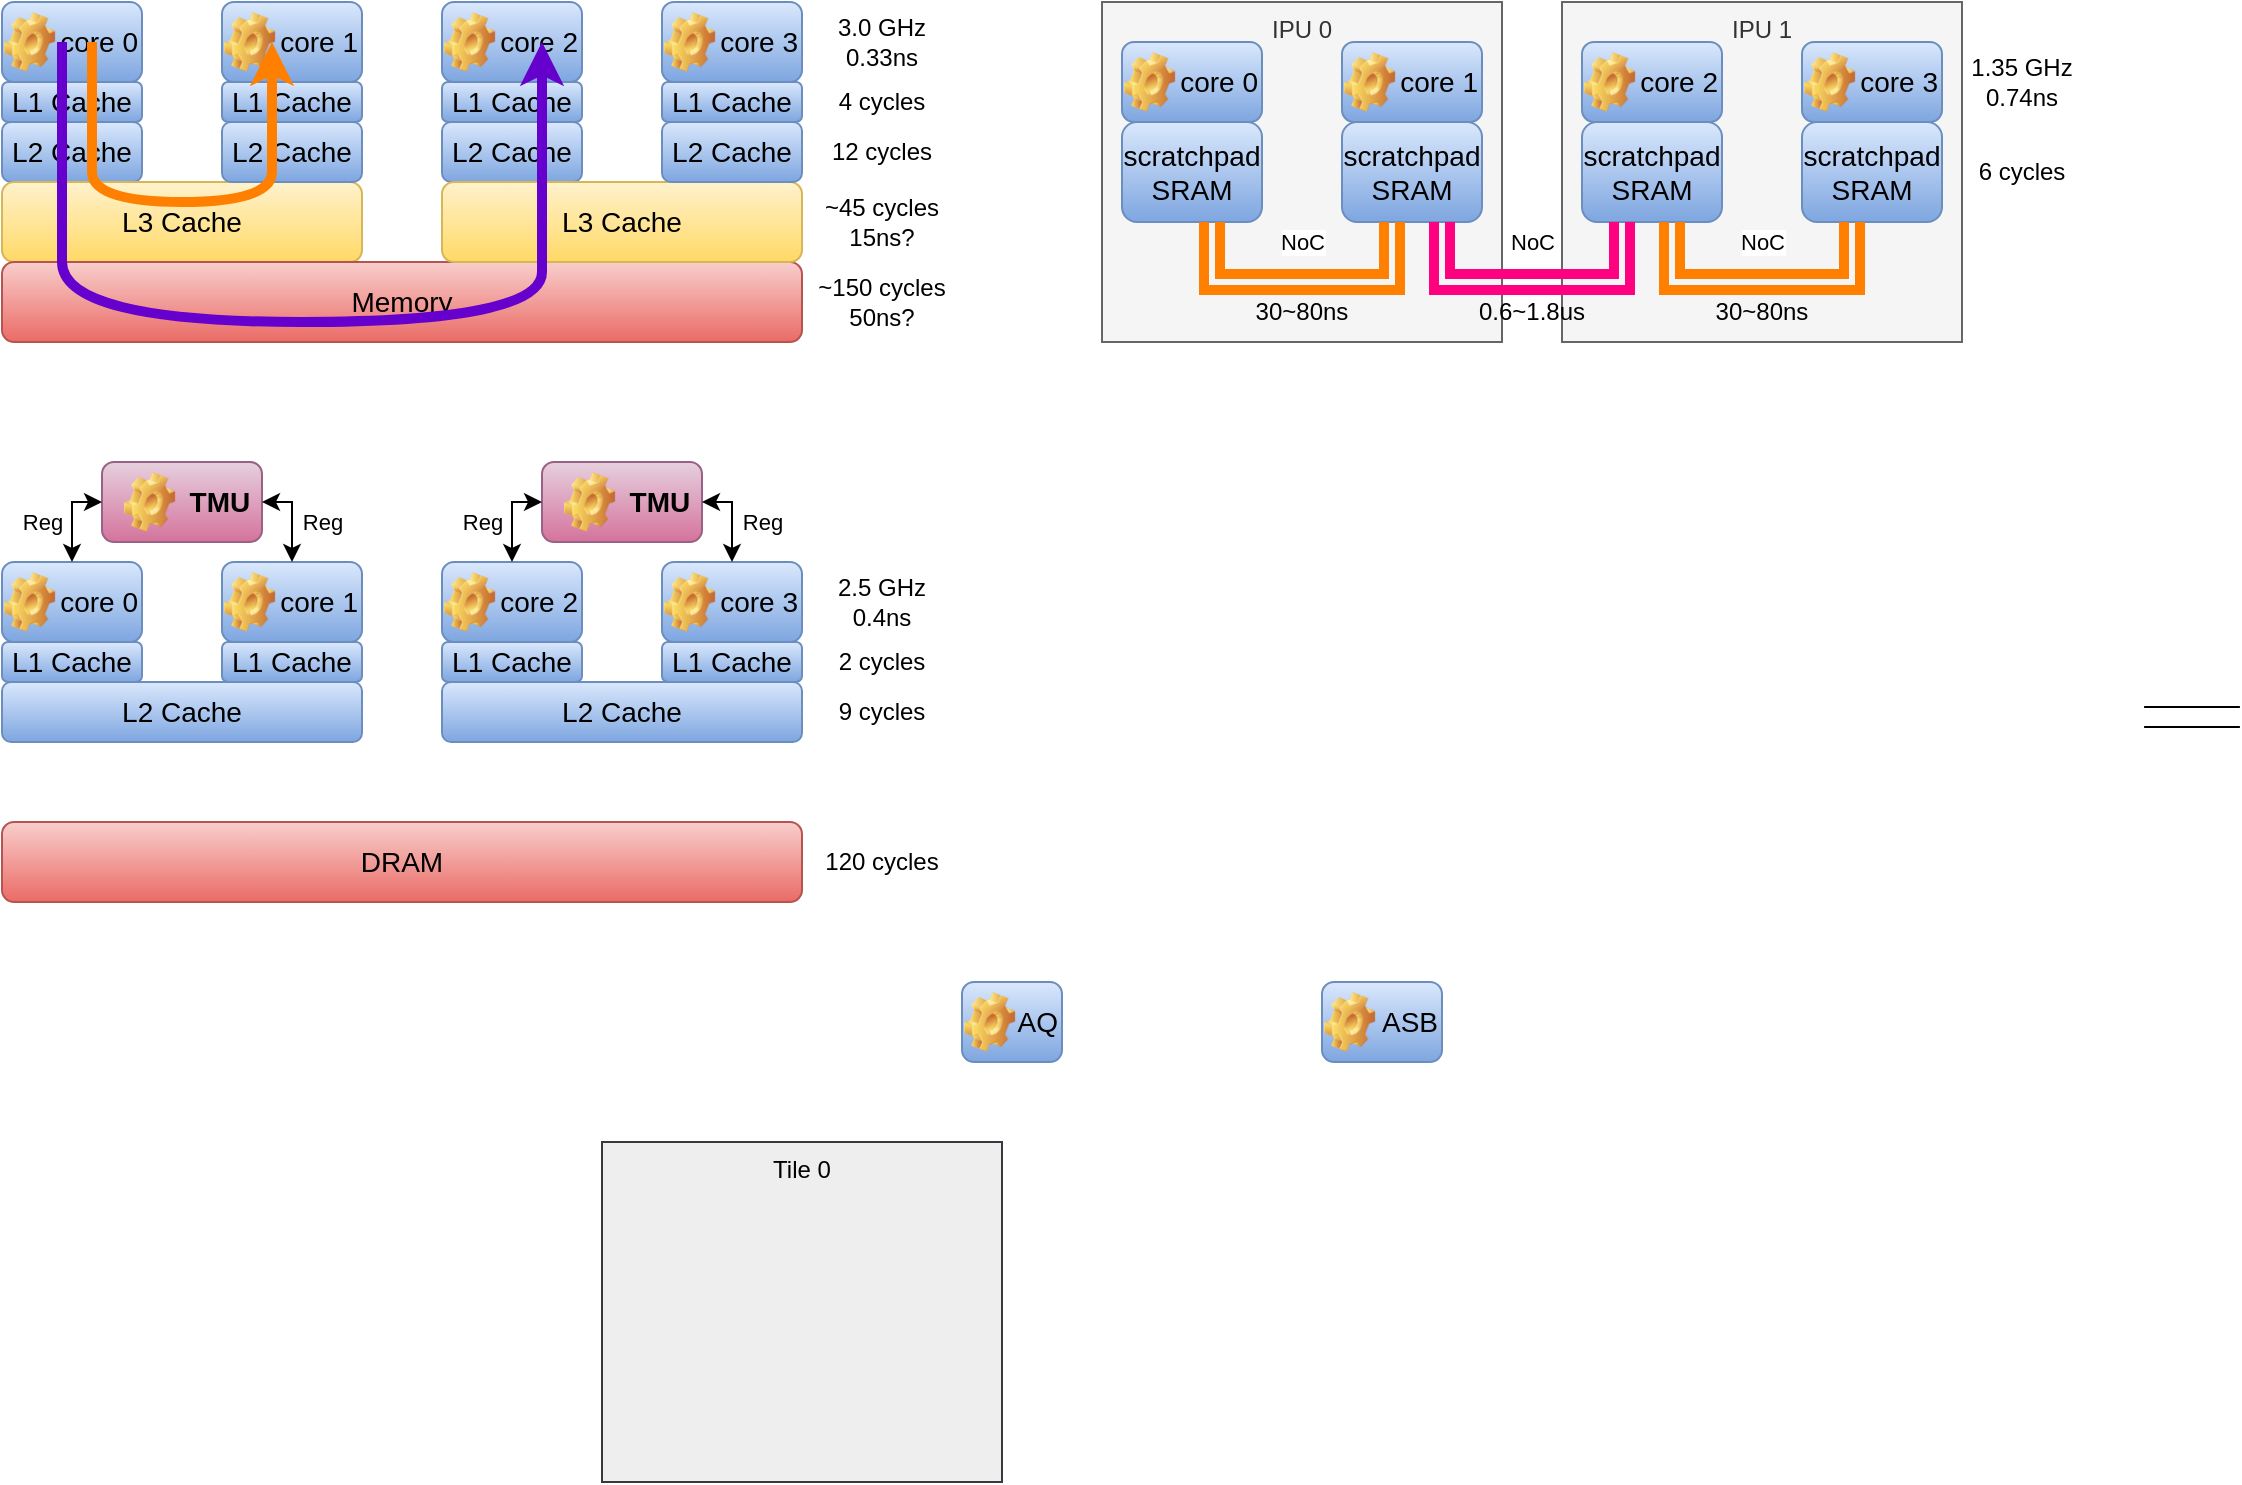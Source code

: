 <mxfile version="24.7.7">
  <diagram name="第 1 页" id="pUntowRnoI_7Z-hXx59B">
    <mxGraphModel dx="1195" dy="615" grid="1" gridSize="10" guides="1" tooltips="1" connect="1" arrows="1" fold="1" page="1" pageScale="1" pageWidth="1169" pageHeight="827" math="0" shadow="0">
      <root>
        <mxCell id="0" />
        <mxCell id="1" parent="0" />
        <mxCell id="2Wx2unt4PNLrUicuaQ1I-90" value="IPU 1" style="rounded=0;whiteSpace=wrap;html=1;verticalAlign=top;fillColor=#f5f5f5;fontColor=#333333;strokeColor=#666666;" vertex="1" parent="1">
          <mxGeometry x="820" y="80" width="200" height="170" as="geometry" />
        </mxCell>
        <mxCell id="2Wx2unt4PNLrUicuaQ1I-89" value="IPU 0" style="rounded=0;whiteSpace=wrap;html=1;verticalAlign=top;fillColor=#f5f5f5;fontColor=#333333;strokeColor=#666666;" vertex="1" parent="1">
          <mxGeometry x="590" y="80" width="200" height="170" as="geometry" />
        </mxCell>
        <mxCell id="2Wx2unt4PNLrUicuaQ1I-2" value="L1 Cache" style="rounded=1;whiteSpace=wrap;html=1;fillColor=#dae8fc;gradientColor=#7ea6e0;strokeColor=#6c8ebf;fontSize=14;" vertex="1" parent="1">
          <mxGeometry x="40" y="120" width="70" height="20" as="geometry" />
        </mxCell>
        <mxCell id="2Wx2unt4PNLrUicuaQ1I-3" value="L2 Cache" style="rounded=1;whiteSpace=wrap;html=1;fillColor=#dae8fc;gradientColor=#7ea6e0;strokeColor=#6c8ebf;fontSize=14;" vertex="1" parent="1">
          <mxGeometry x="40" y="140" width="70" height="30" as="geometry" />
        </mxCell>
        <mxCell id="2Wx2unt4PNLrUicuaQ1I-4" value="L3 Cache" style="rounded=1;whiteSpace=wrap;html=1;fontSize=14;fillColor=#fff2cc;gradientColor=#ffd966;strokeColor=#d6b656;" vertex="1" parent="1">
          <mxGeometry x="40" y="170" width="180" height="40" as="geometry" />
        </mxCell>
        <mxCell id="2Wx2unt4PNLrUicuaQ1I-5" value="L1 Cache" style="rounded=1;whiteSpace=wrap;html=1;fillColor=#dae8fc;gradientColor=#7ea6e0;strokeColor=#6c8ebf;fontSize=14;" vertex="1" parent="1">
          <mxGeometry x="150" y="120" width="70" height="20" as="geometry" />
        </mxCell>
        <mxCell id="2Wx2unt4PNLrUicuaQ1I-7" value="L2 Cache" style="rounded=1;whiteSpace=wrap;html=1;fillColor=#dae8fc;gradientColor=#7ea6e0;strokeColor=#6c8ebf;fontSize=14;" vertex="1" parent="1">
          <mxGeometry x="150" y="140" width="70" height="30" as="geometry" />
        </mxCell>
        <mxCell id="2Wx2unt4PNLrUicuaQ1I-8" value="Memory" style="rounded=1;whiteSpace=wrap;html=1;fontSize=14;fillColor=#f8cecc;gradientColor=#ea6b66;strokeColor=#b85450;" vertex="1" parent="1">
          <mxGeometry x="40" y="210" width="400" height="40" as="geometry" />
        </mxCell>
        <mxCell id="2Wx2unt4PNLrUicuaQ1I-16" value="L1 Cache" style="rounded=1;whiteSpace=wrap;html=1;fillColor=#dae8fc;gradientColor=#7ea6e0;strokeColor=#6c8ebf;fontSize=14;" vertex="1" parent="1">
          <mxGeometry x="260" y="120" width="70" height="20" as="geometry" />
        </mxCell>
        <mxCell id="2Wx2unt4PNLrUicuaQ1I-18" value="L2 Cache" style="rounded=1;whiteSpace=wrap;html=1;fillColor=#dae8fc;gradientColor=#7ea6e0;strokeColor=#6c8ebf;fontSize=14;" vertex="1" parent="1">
          <mxGeometry x="260" y="140" width="70" height="30" as="geometry" />
        </mxCell>
        <mxCell id="2Wx2unt4PNLrUicuaQ1I-19" value="L3 Cache" style="rounded=1;whiteSpace=wrap;html=1;fontSize=14;fillColor=#fff2cc;gradientColor=#ffd966;strokeColor=#d6b656;" vertex="1" parent="1">
          <mxGeometry x="260" y="170" width="180" height="40" as="geometry" />
        </mxCell>
        <mxCell id="2Wx2unt4PNLrUicuaQ1I-20" value="L1 Cache" style="rounded=1;whiteSpace=wrap;html=1;fillColor=#dae8fc;gradientColor=#7ea6e0;strokeColor=#6c8ebf;fontSize=14;" vertex="1" parent="1">
          <mxGeometry x="370" y="120" width="70" height="20" as="geometry" />
        </mxCell>
        <mxCell id="2Wx2unt4PNLrUicuaQ1I-22" value="L2 Cache" style="rounded=1;whiteSpace=wrap;html=1;fillColor=#dae8fc;gradientColor=#7ea6e0;strokeColor=#6c8ebf;fontSize=14;" vertex="1" parent="1">
          <mxGeometry x="370" y="140" width="70" height="30" as="geometry" />
        </mxCell>
        <mxCell id="2Wx2unt4PNLrUicuaQ1I-30" value="scratchpad&lt;div&gt;SRAM&lt;/div&gt;" style="rounded=1;whiteSpace=wrap;html=1;fillColor=#dae8fc;gradientColor=#7ea6e0;strokeColor=#6c8ebf;fontSize=14;" vertex="1" parent="1">
          <mxGeometry x="600" y="140" width="70" height="50" as="geometry" />
        </mxCell>
        <mxCell id="2Wx2unt4PNLrUicuaQ1I-34" value="scratchpad&lt;div&gt;SRAM&lt;/div&gt;" style="rounded=1;whiteSpace=wrap;html=1;fillColor=#dae8fc;gradientColor=#7ea6e0;strokeColor=#6c8ebf;fontSize=14;" vertex="1" parent="1">
          <mxGeometry x="710" y="140" width="70" height="50" as="geometry" />
        </mxCell>
        <mxCell id="2Wx2unt4PNLrUicuaQ1I-38" value="scratchpad&lt;div&gt;SRAM&lt;/div&gt;" style="rounded=1;whiteSpace=wrap;html=1;fillColor=#dae8fc;gradientColor=#7ea6e0;strokeColor=#6c8ebf;fontSize=14;" vertex="1" parent="1">
          <mxGeometry x="830" y="140" width="70" height="50" as="geometry" />
        </mxCell>
        <mxCell id="2Wx2unt4PNLrUicuaQ1I-42" value="scratchpad&lt;div&gt;SRAM&lt;/div&gt;" style="rounded=1;whiteSpace=wrap;html=1;fillColor=#dae8fc;gradientColor=#7ea6e0;strokeColor=#6c8ebf;fontSize=14;" vertex="1" parent="1">
          <mxGeometry x="940" y="140" width="70" height="50" as="geometry" />
        </mxCell>
        <mxCell id="2Wx2unt4PNLrUicuaQ1I-45" value="" style="shape=partialRectangle;whiteSpace=wrap;html=1;top=0;bottom=0;fillColor=none;rotation=90;" vertex="1" parent="1">
          <mxGeometry x="1130" y="414" width="10" height="46.88" as="geometry" />
        </mxCell>
        <mxCell id="2Wx2unt4PNLrUicuaQ1I-57" value="" style="group" vertex="1" connectable="0" parent="1">
          <mxGeometry x="40" y="80" width="70" height="40" as="geometry" />
        </mxCell>
        <mxCell id="2Wx2unt4PNLrUicuaQ1I-1" value="core 0" style="rounded=1;whiteSpace=wrap;html=1;fillColor=#dae8fc;gradientColor=#7ea6e0;strokeColor=#6c8ebf;fontSize=14;align=right;" vertex="1" parent="2Wx2unt4PNLrUicuaQ1I-57">
          <mxGeometry width="70" height="40" as="geometry" />
        </mxCell>
        <mxCell id="2Wx2unt4PNLrUicuaQ1I-56" value="" style="shape=image;html=1;verticalLabelPosition=bottom;verticalAlign=top;imageAspect=1;aspect=fixed;image=img/clipart/Gear_128x128.png" vertex="1" parent="2Wx2unt4PNLrUicuaQ1I-57">
          <mxGeometry x="1" y="5" width="25.57" height="30" as="geometry" />
        </mxCell>
        <mxCell id="2Wx2unt4PNLrUicuaQ1I-58" value="" style="group" vertex="1" connectable="0" parent="1">
          <mxGeometry x="150" y="80" width="70" height="40" as="geometry" />
        </mxCell>
        <mxCell id="2Wx2unt4PNLrUicuaQ1I-59" value="core 1" style="rounded=1;whiteSpace=wrap;html=1;fillColor=#dae8fc;gradientColor=#7ea6e0;strokeColor=#6c8ebf;fontSize=14;align=right;" vertex="1" parent="2Wx2unt4PNLrUicuaQ1I-58">
          <mxGeometry width="70" height="40" as="geometry" />
        </mxCell>
        <mxCell id="2Wx2unt4PNLrUicuaQ1I-60" value="" style="shape=image;html=1;verticalLabelPosition=bottom;verticalAlign=top;imageAspect=1;aspect=fixed;image=img/clipart/Gear_128x128.png" vertex="1" parent="2Wx2unt4PNLrUicuaQ1I-58">
          <mxGeometry x="1" y="5" width="25.57" height="30" as="geometry" />
        </mxCell>
        <mxCell id="2Wx2unt4PNLrUicuaQ1I-61" value="" style="group" vertex="1" connectable="0" parent="1">
          <mxGeometry x="260" y="80" width="70" height="40" as="geometry" />
        </mxCell>
        <mxCell id="2Wx2unt4PNLrUicuaQ1I-62" value="core 2" style="rounded=1;whiteSpace=wrap;html=1;fillColor=#dae8fc;gradientColor=#7ea6e0;strokeColor=#6c8ebf;fontSize=14;align=right;" vertex="1" parent="2Wx2unt4PNLrUicuaQ1I-61">
          <mxGeometry width="70" height="40" as="geometry" />
        </mxCell>
        <mxCell id="2Wx2unt4PNLrUicuaQ1I-63" value="" style="shape=image;html=1;verticalLabelPosition=bottom;verticalAlign=top;imageAspect=1;aspect=fixed;image=img/clipart/Gear_128x128.png" vertex="1" parent="2Wx2unt4PNLrUicuaQ1I-61">
          <mxGeometry x="1" y="5" width="25.57" height="30" as="geometry" />
        </mxCell>
        <mxCell id="2Wx2unt4PNLrUicuaQ1I-64" value="" style="group" vertex="1" connectable="0" parent="1">
          <mxGeometry x="370" y="80" width="70" height="40" as="geometry" />
        </mxCell>
        <mxCell id="2Wx2unt4PNLrUicuaQ1I-65" value="core 3" style="rounded=1;whiteSpace=wrap;html=1;fillColor=#dae8fc;gradientColor=#7ea6e0;strokeColor=#6c8ebf;fontSize=14;align=right;" vertex="1" parent="2Wx2unt4PNLrUicuaQ1I-64">
          <mxGeometry width="70" height="40" as="geometry" />
        </mxCell>
        <mxCell id="2Wx2unt4PNLrUicuaQ1I-66" value="" style="shape=image;html=1;verticalLabelPosition=bottom;verticalAlign=top;imageAspect=1;aspect=fixed;image=img/clipart/Gear_128x128.png" vertex="1" parent="2Wx2unt4PNLrUicuaQ1I-64">
          <mxGeometry x="1" y="5" width="25.57" height="30" as="geometry" />
        </mxCell>
        <mxCell id="2Wx2unt4PNLrUicuaQ1I-25" value="" style="curved=1;endArrow=classic;html=1;rounded=0;strokeColor=#FF8000;strokeWidth=5;" edge="1" parent="1">
          <mxGeometry width="50" height="50" relative="1" as="geometry">
            <mxPoint x="85" y="100" as="sourcePoint" />
            <mxPoint x="175" y="100" as="targetPoint" />
            <Array as="points">
              <mxPoint x="85" y="150" />
              <mxPoint x="85" y="180" />
              <mxPoint x="175" y="180" />
              <mxPoint x="175" y="150" />
            </Array>
          </mxGeometry>
        </mxCell>
        <mxCell id="2Wx2unt4PNLrUicuaQ1I-27" value="" style="curved=1;endArrow=classic;html=1;rounded=0;strokeColor=#6600CC;strokeWidth=5;" edge="1" parent="1">
          <mxGeometry width="50" height="50" relative="1" as="geometry">
            <mxPoint x="70" y="100" as="sourcePoint" />
            <mxPoint x="310" y="100" as="targetPoint" />
            <Array as="points">
              <mxPoint x="70" y="180" />
              <mxPoint x="70" y="240" />
              <mxPoint x="310" y="240" />
              <mxPoint x="310" y="190" />
            </Array>
          </mxGeometry>
        </mxCell>
        <mxCell id="2Wx2unt4PNLrUicuaQ1I-77" value="" style="group" vertex="1" connectable="0" parent="1">
          <mxGeometry x="600" y="100" width="70" height="40" as="geometry" />
        </mxCell>
        <mxCell id="2Wx2unt4PNLrUicuaQ1I-78" value="core 0" style="rounded=1;whiteSpace=wrap;html=1;fillColor=#dae8fc;gradientColor=#7ea6e0;strokeColor=#6c8ebf;fontSize=14;align=right;" vertex="1" parent="2Wx2unt4PNLrUicuaQ1I-77">
          <mxGeometry width="70" height="40" as="geometry" />
        </mxCell>
        <mxCell id="2Wx2unt4PNLrUicuaQ1I-79" value="" style="shape=image;html=1;verticalLabelPosition=bottom;verticalAlign=top;imageAspect=1;aspect=fixed;image=img/clipart/Gear_128x128.png" vertex="1" parent="2Wx2unt4PNLrUicuaQ1I-77">
          <mxGeometry x="1" y="5" width="25.57" height="30" as="geometry" />
        </mxCell>
        <mxCell id="2Wx2unt4PNLrUicuaQ1I-80" value="" style="group" vertex="1" connectable="0" parent="1">
          <mxGeometry x="710" y="100" width="70" height="40" as="geometry" />
        </mxCell>
        <mxCell id="2Wx2unt4PNLrUicuaQ1I-81" value="core 1" style="rounded=1;whiteSpace=wrap;html=1;fillColor=#dae8fc;gradientColor=#7ea6e0;strokeColor=#6c8ebf;fontSize=14;align=right;" vertex="1" parent="2Wx2unt4PNLrUicuaQ1I-80">
          <mxGeometry width="70" height="40" as="geometry" />
        </mxCell>
        <mxCell id="2Wx2unt4PNLrUicuaQ1I-82" value="" style="shape=image;html=1;verticalLabelPosition=bottom;verticalAlign=top;imageAspect=1;aspect=fixed;image=img/clipart/Gear_128x128.png" vertex="1" parent="2Wx2unt4PNLrUicuaQ1I-80">
          <mxGeometry x="1" y="5" width="25.57" height="30" as="geometry" />
        </mxCell>
        <mxCell id="2Wx2unt4PNLrUicuaQ1I-83" value="" style="group" vertex="1" connectable="0" parent="1">
          <mxGeometry x="830" y="100" width="70" height="40" as="geometry" />
        </mxCell>
        <mxCell id="2Wx2unt4PNLrUicuaQ1I-84" value="core 2" style="rounded=1;whiteSpace=wrap;html=1;fillColor=#dae8fc;gradientColor=#7ea6e0;strokeColor=#6c8ebf;fontSize=14;align=right;" vertex="1" parent="2Wx2unt4PNLrUicuaQ1I-83">
          <mxGeometry width="70" height="40" as="geometry" />
        </mxCell>
        <mxCell id="2Wx2unt4PNLrUicuaQ1I-85" value="" style="shape=image;html=1;verticalLabelPosition=bottom;verticalAlign=top;imageAspect=1;aspect=fixed;image=img/clipart/Gear_128x128.png" vertex="1" parent="2Wx2unt4PNLrUicuaQ1I-83">
          <mxGeometry x="1" y="5" width="25.57" height="30" as="geometry" />
        </mxCell>
        <mxCell id="2Wx2unt4PNLrUicuaQ1I-86" value="" style="group" vertex="1" connectable="0" parent="1">
          <mxGeometry x="940" y="100" width="70" height="40" as="geometry" />
        </mxCell>
        <mxCell id="2Wx2unt4PNLrUicuaQ1I-87" value="core 3" style="rounded=1;whiteSpace=wrap;html=1;fillColor=#dae8fc;gradientColor=#7ea6e0;strokeColor=#6c8ebf;fontSize=14;align=right;" vertex="1" parent="2Wx2unt4PNLrUicuaQ1I-86">
          <mxGeometry width="70" height="40" as="geometry" />
        </mxCell>
        <mxCell id="2Wx2unt4PNLrUicuaQ1I-88" value="" style="shape=image;html=1;verticalLabelPosition=bottom;verticalAlign=top;imageAspect=1;aspect=fixed;image=img/clipart/Gear_128x128.png" vertex="1" parent="2Wx2unt4PNLrUicuaQ1I-86">
          <mxGeometry x="1" y="5" width="25.57" height="30" as="geometry" />
        </mxCell>
        <mxCell id="2Wx2unt4PNLrUicuaQ1I-94" value="" style="group" vertex="1" connectable="0" parent="1">
          <mxGeometry x="645" y="190" width="90" height="60" as="geometry" />
        </mxCell>
        <mxCell id="2Wx2unt4PNLrUicuaQ1I-46" value="NoC" style="curved=1;endArrow=classic;html=1;rounded=0;strokeColor=#FF8000;strokeWidth=5;shape=link;" edge="1" parent="2Wx2unt4PNLrUicuaQ1I-94">
          <mxGeometry y="20" width="50" height="50" relative="1" as="geometry">
            <mxPoint as="sourcePoint" />
            <mxPoint x="90" as="targetPoint" />
            <Array as="points">
              <mxPoint />
              <mxPoint y="30" />
              <mxPoint x="90" y="30" />
              <mxPoint x="90" />
            </Array>
            <mxPoint as="offset" />
          </mxGeometry>
        </mxCell>
        <mxCell id="2Wx2unt4PNLrUicuaQ1I-92" value="30~80ns" style="text;html=1;align=center;verticalAlign=middle;whiteSpace=wrap;rounded=0;" vertex="1" parent="2Wx2unt4PNLrUicuaQ1I-94">
          <mxGeometry x="15" y="30" width="60" height="30" as="geometry" />
        </mxCell>
        <mxCell id="2Wx2unt4PNLrUicuaQ1I-95" value="" style="group" vertex="1" connectable="0" parent="1">
          <mxGeometry x="875" y="190" width="90" height="60" as="geometry" />
        </mxCell>
        <mxCell id="2Wx2unt4PNLrUicuaQ1I-96" value="NoC" style="curved=1;endArrow=classic;html=1;rounded=0;strokeColor=#FF8000;strokeWidth=5;shape=link;" edge="1" parent="2Wx2unt4PNLrUicuaQ1I-95">
          <mxGeometry y="20" width="50" height="50" relative="1" as="geometry">
            <mxPoint as="sourcePoint" />
            <mxPoint x="90" as="targetPoint" />
            <Array as="points">
              <mxPoint />
              <mxPoint y="30" />
              <mxPoint x="90" y="30" />
              <mxPoint x="90" />
            </Array>
            <mxPoint as="offset" />
          </mxGeometry>
        </mxCell>
        <mxCell id="2Wx2unt4PNLrUicuaQ1I-97" value="30~80ns" style="text;html=1;align=center;verticalAlign=middle;whiteSpace=wrap;rounded=0;" vertex="1" parent="2Wx2unt4PNLrUicuaQ1I-95">
          <mxGeometry x="15" y="30" width="60" height="30" as="geometry" />
        </mxCell>
        <mxCell id="2Wx2unt4PNLrUicuaQ1I-98" value="" style="group" vertex="1" connectable="0" parent="1">
          <mxGeometry x="760" y="190" width="90" height="60" as="geometry" />
        </mxCell>
        <mxCell id="2Wx2unt4PNLrUicuaQ1I-99" value="NoC" style="curved=1;endArrow=classic;html=1;rounded=0;strokeColor=#FF0080;strokeWidth=5;shape=link;" edge="1" parent="2Wx2unt4PNLrUicuaQ1I-98">
          <mxGeometry y="20" width="50" height="50" relative="1" as="geometry">
            <mxPoint as="sourcePoint" />
            <mxPoint x="90" as="targetPoint" />
            <Array as="points">
              <mxPoint />
              <mxPoint y="30" />
              <mxPoint x="90" y="30" />
              <mxPoint x="90" />
            </Array>
            <mxPoint as="offset" />
          </mxGeometry>
        </mxCell>
        <mxCell id="2Wx2unt4PNLrUicuaQ1I-100" value="0.6~1.8us" style="text;html=1;align=center;verticalAlign=middle;whiteSpace=wrap;rounded=0;" vertex="1" parent="2Wx2unt4PNLrUicuaQ1I-98">
          <mxGeometry x="15" y="30" width="60" height="30" as="geometry" />
        </mxCell>
        <mxCell id="2Wx2unt4PNLrUicuaQ1I-101" value="4 cycles" style="text;html=1;align=center;verticalAlign=middle;whiteSpace=wrap;rounded=0;" vertex="1" parent="1">
          <mxGeometry x="450" y="115" width="60" height="30" as="geometry" />
        </mxCell>
        <mxCell id="2Wx2unt4PNLrUicuaQ1I-102" value="12 cycles" style="text;html=1;align=center;verticalAlign=middle;whiteSpace=wrap;rounded=0;" vertex="1" parent="1">
          <mxGeometry x="450" y="140" width="60" height="30" as="geometry" />
        </mxCell>
        <mxCell id="2Wx2unt4PNLrUicuaQ1I-103" value="~45 cycles&lt;div&gt;15ns?&lt;/div&gt;" style="text;html=1;align=center;verticalAlign=middle;whiteSpace=wrap;rounded=0;" vertex="1" parent="1">
          <mxGeometry x="450" y="175" width="60" height="30" as="geometry" />
        </mxCell>
        <mxCell id="2Wx2unt4PNLrUicuaQ1I-104" value="&lt;div&gt;~150 cycles&lt;/div&gt;&lt;div&gt;50ns?&lt;/div&gt;" style="text;html=1;align=center;verticalAlign=middle;whiteSpace=wrap;rounded=0;" vertex="1" parent="1">
          <mxGeometry x="445" y="215" width="70" height="30" as="geometry" />
        </mxCell>
        <mxCell id="2Wx2unt4PNLrUicuaQ1I-105" value="3.0 GHz&lt;div&gt;0.33ns&lt;/div&gt;" style="text;html=1;align=center;verticalAlign=middle;whiteSpace=wrap;rounded=0;" vertex="1" parent="1">
          <mxGeometry x="450" y="85" width="60" height="30" as="geometry" />
        </mxCell>
        <mxCell id="2Wx2unt4PNLrUicuaQ1I-106" value="1.35 GHz&lt;div&gt;0.74ns&lt;/div&gt;" style="text;html=1;align=center;verticalAlign=middle;whiteSpace=wrap;rounded=0;" vertex="1" parent="1">
          <mxGeometry x="1020" y="105" width="60" height="30" as="geometry" />
        </mxCell>
        <mxCell id="2Wx2unt4PNLrUicuaQ1I-107" value="6 cycles" style="text;html=1;align=center;verticalAlign=middle;whiteSpace=wrap;rounded=0;" vertex="1" parent="1">
          <mxGeometry x="1020" y="150" width="60" height="30" as="geometry" />
        </mxCell>
        <mxCell id="2Wx2unt4PNLrUicuaQ1I-110" value="L1 Cache" style="rounded=1;whiteSpace=wrap;html=1;fillColor=#dae8fc;gradientColor=#7ea6e0;strokeColor=#6c8ebf;fontSize=14;" vertex="1" parent="1">
          <mxGeometry x="40" y="400" width="70" height="20" as="geometry" />
        </mxCell>
        <mxCell id="2Wx2unt4PNLrUicuaQ1I-111" value="L2 Cache" style="rounded=1;whiteSpace=wrap;html=1;fillColor=#dae8fc;gradientColor=#7ea6e0;strokeColor=#6c8ebf;fontSize=14;" vertex="1" parent="1">
          <mxGeometry x="40" y="420" width="180" height="30" as="geometry" />
        </mxCell>
        <mxCell id="2Wx2unt4PNLrUicuaQ1I-113" value="L1 Cache" style="rounded=1;whiteSpace=wrap;html=1;fillColor=#dae8fc;gradientColor=#7ea6e0;strokeColor=#6c8ebf;fontSize=14;" vertex="1" parent="1">
          <mxGeometry x="150" y="400" width="70" height="20" as="geometry" />
        </mxCell>
        <mxCell id="2Wx2unt4PNLrUicuaQ1I-115" value="DRAM" style="rounded=1;whiteSpace=wrap;html=1;fontSize=14;fillColor=#f8cecc;gradientColor=#ea6b66;strokeColor=#b85450;" vertex="1" parent="1">
          <mxGeometry x="40" y="490" width="400" height="40" as="geometry" />
        </mxCell>
        <mxCell id="2Wx2unt4PNLrUicuaQ1I-121" value="" style="group" vertex="1" connectable="0" parent="1">
          <mxGeometry x="40" y="360" width="70" height="40" as="geometry" />
        </mxCell>
        <mxCell id="2Wx2unt4PNLrUicuaQ1I-122" value="core 0" style="rounded=1;whiteSpace=wrap;html=1;fillColor=#dae8fc;gradientColor=#7ea6e0;strokeColor=#6c8ebf;fontSize=14;align=right;" vertex="1" parent="2Wx2unt4PNLrUicuaQ1I-121">
          <mxGeometry width="70" height="40" as="geometry" />
        </mxCell>
        <mxCell id="2Wx2unt4PNLrUicuaQ1I-123" value="" style="shape=image;html=1;verticalLabelPosition=bottom;verticalAlign=top;imageAspect=1;aspect=fixed;image=img/clipart/Gear_128x128.png" vertex="1" parent="2Wx2unt4PNLrUicuaQ1I-121">
          <mxGeometry x="1" y="5" width="25.57" height="30" as="geometry" />
        </mxCell>
        <mxCell id="2Wx2unt4PNLrUicuaQ1I-124" value="" style="group" vertex="1" connectable="0" parent="1">
          <mxGeometry x="150" y="360" width="70" height="40" as="geometry" />
        </mxCell>
        <mxCell id="2Wx2unt4PNLrUicuaQ1I-125" value="core 1" style="rounded=1;whiteSpace=wrap;html=1;fillColor=#dae8fc;gradientColor=#7ea6e0;strokeColor=#6c8ebf;fontSize=14;align=right;" vertex="1" parent="2Wx2unt4PNLrUicuaQ1I-124">
          <mxGeometry width="70" height="40" as="geometry" />
        </mxCell>
        <mxCell id="2Wx2unt4PNLrUicuaQ1I-126" value="" style="shape=image;html=1;verticalLabelPosition=bottom;verticalAlign=top;imageAspect=1;aspect=fixed;image=img/clipart/Gear_128x128.png" vertex="1" parent="2Wx2unt4PNLrUicuaQ1I-124">
          <mxGeometry x="1" y="5" width="25.57" height="30" as="geometry" />
        </mxCell>
        <mxCell id="2Wx2unt4PNLrUicuaQ1I-135" value="2 cycles" style="text;html=1;align=center;verticalAlign=middle;whiteSpace=wrap;rounded=0;" vertex="1" parent="1">
          <mxGeometry x="450" y="395" width="60" height="30" as="geometry" />
        </mxCell>
        <mxCell id="2Wx2unt4PNLrUicuaQ1I-136" value="9 cycles" style="text;html=1;align=center;verticalAlign=middle;whiteSpace=wrap;rounded=0;" vertex="1" parent="1">
          <mxGeometry x="450" y="420" width="60" height="30" as="geometry" />
        </mxCell>
        <mxCell id="2Wx2unt4PNLrUicuaQ1I-138" value="&lt;div&gt;120 cycles&lt;/div&gt;" style="text;html=1;align=center;verticalAlign=middle;whiteSpace=wrap;rounded=0;" vertex="1" parent="1">
          <mxGeometry x="450" y="495" width="60" height="30" as="geometry" />
        </mxCell>
        <mxCell id="2Wx2unt4PNLrUicuaQ1I-139" value="2.5 GHz&lt;div&gt;0.4ns&lt;/div&gt;" style="text;html=1;align=center;verticalAlign=middle;whiteSpace=wrap;rounded=0;" vertex="1" parent="1">
          <mxGeometry x="450" y="365" width="60" height="30" as="geometry" />
        </mxCell>
        <mxCell id="2Wx2unt4PNLrUicuaQ1I-141" value="Tile 0" style="rounded=0;whiteSpace=wrap;html=1;verticalAlign=top;fillColor=#eeeeee;strokeColor=#36393d;" vertex="1" parent="1">
          <mxGeometry x="340" y="650" width="200" height="170" as="geometry" />
        </mxCell>
        <mxCell id="2Wx2unt4PNLrUicuaQ1I-148" value="" style="group" vertex="1" connectable="0" parent="1">
          <mxGeometry x="520" y="570" width="50" height="40" as="geometry" />
        </mxCell>
        <mxCell id="2Wx2unt4PNLrUicuaQ1I-146" value="AQ" style="rounded=1;whiteSpace=wrap;html=1;fillColor=#dae8fc;gradientColor=#7ea6e0;strokeColor=#6c8ebf;fontSize=14;align=right;" vertex="1" parent="2Wx2unt4PNLrUicuaQ1I-148">
          <mxGeometry width="50" height="40" as="geometry" />
        </mxCell>
        <mxCell id="2Wx2unt4PNLrUicuaQ1I-147" value="" style="shape=image;html=1;verticalLabelPosition=bottom;verticalAlign=top;imageAspect=1;aspect=fixed;image=img/clipart/Gear_128x128.png" vertex="1" parent="2Wx2unt4PNLrUicuaQ1I-148">
          <mxGeometry x="1" y="5" width="25.57" height="30" as="geometry" />
        </mxCell>
        <mxCell id="2Wx2unt4PNLrUicuaQ1I-149" value="" style="group" vertex="1" connectable="0" parent="1">
          <mxGeometry x="700" y="570" width="60" height="40" as="geometry" />
        </mxCell>
        <mxCell id="2Wx2unt4PNLrUicuaQ1I-143" value="ASB" style="rounded=1;whiteSpace=wrap;html=1;fillColor=#dae8fc;gradientColor=#7ea6e0;strokeColor=#6c8ebf;fontSize=14;align=right;" vertex="1" parent="2Wx2unt4PNLrUicuaQ1I-149">
          <mxGeometry width="60" height="40" as="geometry" />
        </mxCell>
        <mxCell id="2Wx2unt4PNLrUicuaQ1I-144" value="" style="shape=image;html=1;verticalLabelPosition=bottom;verticalAlign=top;imageAspect=1;aspect=fixed;image=img/clipart/Gear_128x128.png" vertex="1" parent="2Wx2unt4PNLrUicuaQ1I-149">
          <mxGeometry x="1" y="5" width="25.57" height="30" as="geometry" />
        </mxCell>
        <mxCell id="2Wx2unt4PNLrUicuaQ1I-156" value="" style="group" vertex="1" connectable="0" parent="1">
          <mxGeometry x="90" y="310" width="80" height="40" as="geometry" />
        </mxCell>
        <mxCell id="2Wx2unt4PNLrUicuaQ1I-151" value="&lt;b&gt;TMU&amp;nbsp;&lt;/b&gt;" style="rounded=1;whiteSpace=wrap;html=1;fillColor=#e6d0de;gradientColor=#d5739d;strokeColor=#996185;fontSize=14;align=right;container=0;" vertex="1" parent="2Wx2unt4PNLrUicuaQ1I-156">
          <mxGeometry width="80" height="40" as="geometry" />
        </mxCell>
        <mxCell id="2Wx2unt4PNLrUicuaQ1I-152" value="" style="shape=image;html=1;verticalLabelPosition=bottom;verticalAlign=top;imageAspect=1;aspect=fixed;image=img/clipart/Gear_128x128.png;container=0;" vertex="1" parent="2Wx2unt4PNLrUicuaQ1I-156">
          <mxGeometry x="11" y="5" width="25.57" height="30" as="geometry" />
        </mxCell>
        <mxCell id="2Wx2unt4PNLrUicuaQ1I-157" value="Reg" style="edgeStyle=orthogonalEdgeStyle;rounded=0;orthogonalLoop=1;jettySize=auto;html=1;entryX=0.5;entryY=0;entryDx=0;entryDy=0;exitX=0;exitY=0.5;exitDx=0;exitDy=0;startArrow=classic;startFill=1;" edge="1" parent="1" source="2Wx2unt4PNLrUicuaQ1I-151" target="2Wx2unt4PNLrUicuaQ1I-122">
          <mxGeometry x="0.111" y="-15" relative="1" as="geometry">
            <mxPoint as="offset" />
          </mxGeometry>
        </mxCell>
        <mxCell id="2Wx2unt4PNLrUicuaQ1I-158" value="Reg" style="edgeStyle=orthogonalEdgeStyle;rounded=0;orthogonalLoop=1;jettySize=auto;html=1;exitX=1;exitY=0.5;exitDx=0;exitDy=0;entryX=0.5;entryY=0;entryDx=0;entryDy=0;startArrow=classic;startFill=1;" edge="1" parent="1" source="2Wx2unt4PNLrUicuaQ1I-151" target="2Wx2unt4PNLrUicuaQ1I-125">
          <mxGeometry x="0.111" y="15" relative="1" as="geometry">
            <mxPoint as="offset" />
          </mxGeometry>
        </mxCell>
        <mxCell id="2Wx2unt4PNLrUicuaQ1I-159" value="L1 Cache" style="rounded=1;whiteSpace=wrap;html=1;fillColor=#dae8fc;gradientColor=#7ea6e0;strokeColor=#6c8ebf;fontSize=14;" vertex="1" parent="1">
          <mxGeometry x="260" y="400" width="70" height="20" as="geometry" />
        </mxCell>
        <mxCell id="2Wx2unt4PNLrUicuaQ1I-160" value="L2 Cache" style="rounded=1;whiteSpace=wrap;html=1;fillColor=#dae8fc;gradientColor=#7ea6e0;strokeColor=#6c8ebf;fontSize=14;" vertex="1" parent="1">
          <mxGeometry x="260" y="420" width="180" height="30" as="geometry" />
        </mxCell>
        <mxCell id="2Wx2unt4PNLrUicuaQ1I-161" value="L1 Cache" style="rounded=1;whiteSpace=wrap;html=1;fillColor=#dae8fc;gradientColor=#7ea6e0;strokeColor=#6c8ebf;fontSize=14;" vertex="1" parent="1">
          <mxGeometry x="370" y="400" width="70" height="20" as="geometry" />
        </mxCell>
        <mxCell id="2Wx2unt4PNLrUicuaQ1I-162" value="" style="group" vertex="1" connectable="0" parent="1">
          <mxGeometry x="260" y="360" width="70" height="40" as="geometry" />
        </mxCell>
        <mxCell id="2Wx2unt4PNLrUicuaQ1I-163" value="core 2" style="rounded=1;whiteSpace=wrap;html=1;fillColor=#dae8fc;gradientColor=#7ea6e0;strokeColor=#6c8ebf;fontSize=14;align=right;" vertex="1" parent="2Wx2unt4PNLrUicuaQ1I-162">
          <mxGeometry width="70" height="40" as="geometry" />
        </mxCell>
        <mxCell id="2Wx2unt4PNLrUicuaQ1I-164" value="" style="shape=image;html=1;verticalLabelPosition=bottom;verticalAlign=top;imageAspect=1;aspect=fixed;image=img/clipart/Gear_128x128.png" vertex="1" parent="2Wx2unt4PNLrUicuaQ1I-162">
          <mxGeometry x="1" y="5" width="25.57" height="30" as="geometry" />
        </mxCell>
        <mxCell id="2Wx2unt4PNLrUicuaQ1I-165" value="" style="group" vertex="1" connectable="0" parent="1">
          <mxGeometry x="370" y="360" width="70" height="40" as="geometry" />
        </mxCell>
        <mxCell id="2Wx2unt4PNLrUicuaQ1I-166" value="core 3" style="rounded=1;whiteSpace=wrap;html=1;fillColor=#dae8fc;gradientColor=#7ea6e0;strokeColor=#6c8ebf;fontSize=14;align=right;" vertex="1" parent="2Wx2unt4PNLrUicuaQ1I-165">
          <mxGeometry width="70" height="40" as="geometry" />
        </mxCell>
        <mxCell id="2Wx2unt4PNLrUicuaQ1I-167" value="" style="shape=image;html=1;verticalLabelPosition=bottom;verticalAlign=top;imageAspect=1;aspect=fixed;image=img/clipart/Gear_128x128.png" vertex="1" parent="2Wx2unt4PNLrUicuaQ1I-165">
          <mxGeometry x="1" y="5" width="25.57" height="30" as="geometry" />
        </mxCell>
        <mxCell id="2Wx2unt4PNLrUicuaQ1I-168" value="" style="group" vertex="1" connectable="0" parent="1">
          <mxGeometry x="310" y="310" width="80" height="40" as="geometry" />
        </mxCell>
        <mxCell id="2Wx2unt4PNLrUicuaQ1I-169" value="&lt;b&gt;TMU&amp;nbsp;&lt;/b&gt;" style="rounded=1;whiteSpace=wrap;html=1;fillColor=#e6d0de;gradientColor=#d5739d;strokeColor=#996185;fontSize=14;align=right;container=0;" vertex="1" parent="2Wx2unt4PNLrUicuaQ1I-168">
          <mxGeometry width="80" height="40" as="geometry" />
        </mxCell>
        <mxCell id="2Wx2unt4PNLrUicuaQ1I-170" value="" style="shape=image;html=1;verticalLabelPosition=bottom;verticalAlign=top;imageAspect=1;aspect=fixed;image=img/clipart/Gear_128x128.png;container=0;" vertex="1" parent="2Wx2unt4PNLrUicuaQ1I-168">
          <mxGeometry x="11" y="5" width="25.57" height="30" as="geometry" />
        </mxCell>
        <mxCell id="2Wx2unt4PNLrUicuaQ1I-171" value="Reg" style="edgeStyle=orthogonalEdgeStyle;rounded=0;orthogonalLoop=1;jettySize=auto;html=1;entryX=0.5;entryY=0;entryDx=0;entryDy=0;exitX=0;exitY=0.5;exitDx=0;exitDy=0;startArrow=classic;startFill=1;" edge="1" parent="1" source="2Wx2unt4PNLrUicuaQ1I-169" target="2Wx2unt4PNLrUicuaQ1I-163">
          <mxGeometry x="0.111" y="-15" relative="1" as="geometry">
            <mxPoint as="offset" />
          </mxGeometry>
        </mxCell>
        <mxCell id="2Wx2unt4PNLrUicuaQ1I-172" value="Reg" style="edgeStyle=orthogonalEdgeStyle;rounded=0;orthogonalLoop=1;jettySize=auto;html=1;exitX=1;exitY=0.5;exitDx=0;exitDy=0;entryX=0.5;entryY=0;entryDx=0;entryDy=0;startArrow=classic;startFill=1;" edge="1" parent="1" source="2Wx2unt4PNLrUicuaQ1I-169" target="2Wx2unt4PNLrUicuaQ1I-166">
          <mxGeometry x="0.111" y="15" relative="1" as="geometry">
            <mxPoint as="offset" />
          </mxGeometry>
        </mxCell>
      </root>
    </mxGraphModel>
  </diagram>
</mxfile>
